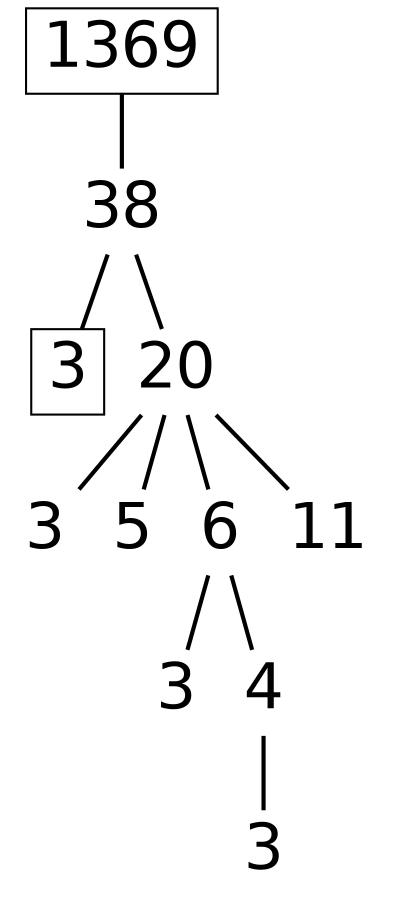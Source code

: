 digraph graph_name {
 graph[nodesep = 0.1];
 edge[dir=none, style=bold];
 node[ fontname = "Helvetica", shape = plaintext, width = 0.25, height = 0.25, fontsize=30];
s1369;
s1369_38;
s1369_38_3;
s1369_38_20;
s1369_38_20_3;
s1369_38_20_5;
s1369_38_20_6;
s1369_38_20_6_3;
s1369_38_20_6_4;
s1369_38_20_6_4_3;
s1369_38_20_11;
s1369[label="1369" ;shape=box];
s1369->s1369_38;
s1369_38[label="38" ];
s1369_38->s1369_38_3;
s1369_38_3[label="3" ;shape=box];
s1369_38->s1369_38_20;
s1369_38_20[label="20" ];
s1369_38_20->s1369_38_20_3;
s1369_38_20_3[label="3" ];
s1369_38_20->s1369_38_20_5;
s1369_38_20_5[label="5" ];
s1369_38_20->s1369_38_20_6;
s1369_38_20_6[label="6" ];
s1369_38_20_6->s1369_38_20_6_3;
s1369_38_20_6_3[label="3" ];
s1369_38_20_6->s1369_38_20_6_4;
s1369_38_20_6_4[label="4" ];
s1369_38_20_6_4->s1369_38_20_6_4_3;
s1369_38_20_6_4_3[label="3" ];
s1369_38_20->s1369_38_20_11;
s1369_38_20_11[label="11" ];
}
